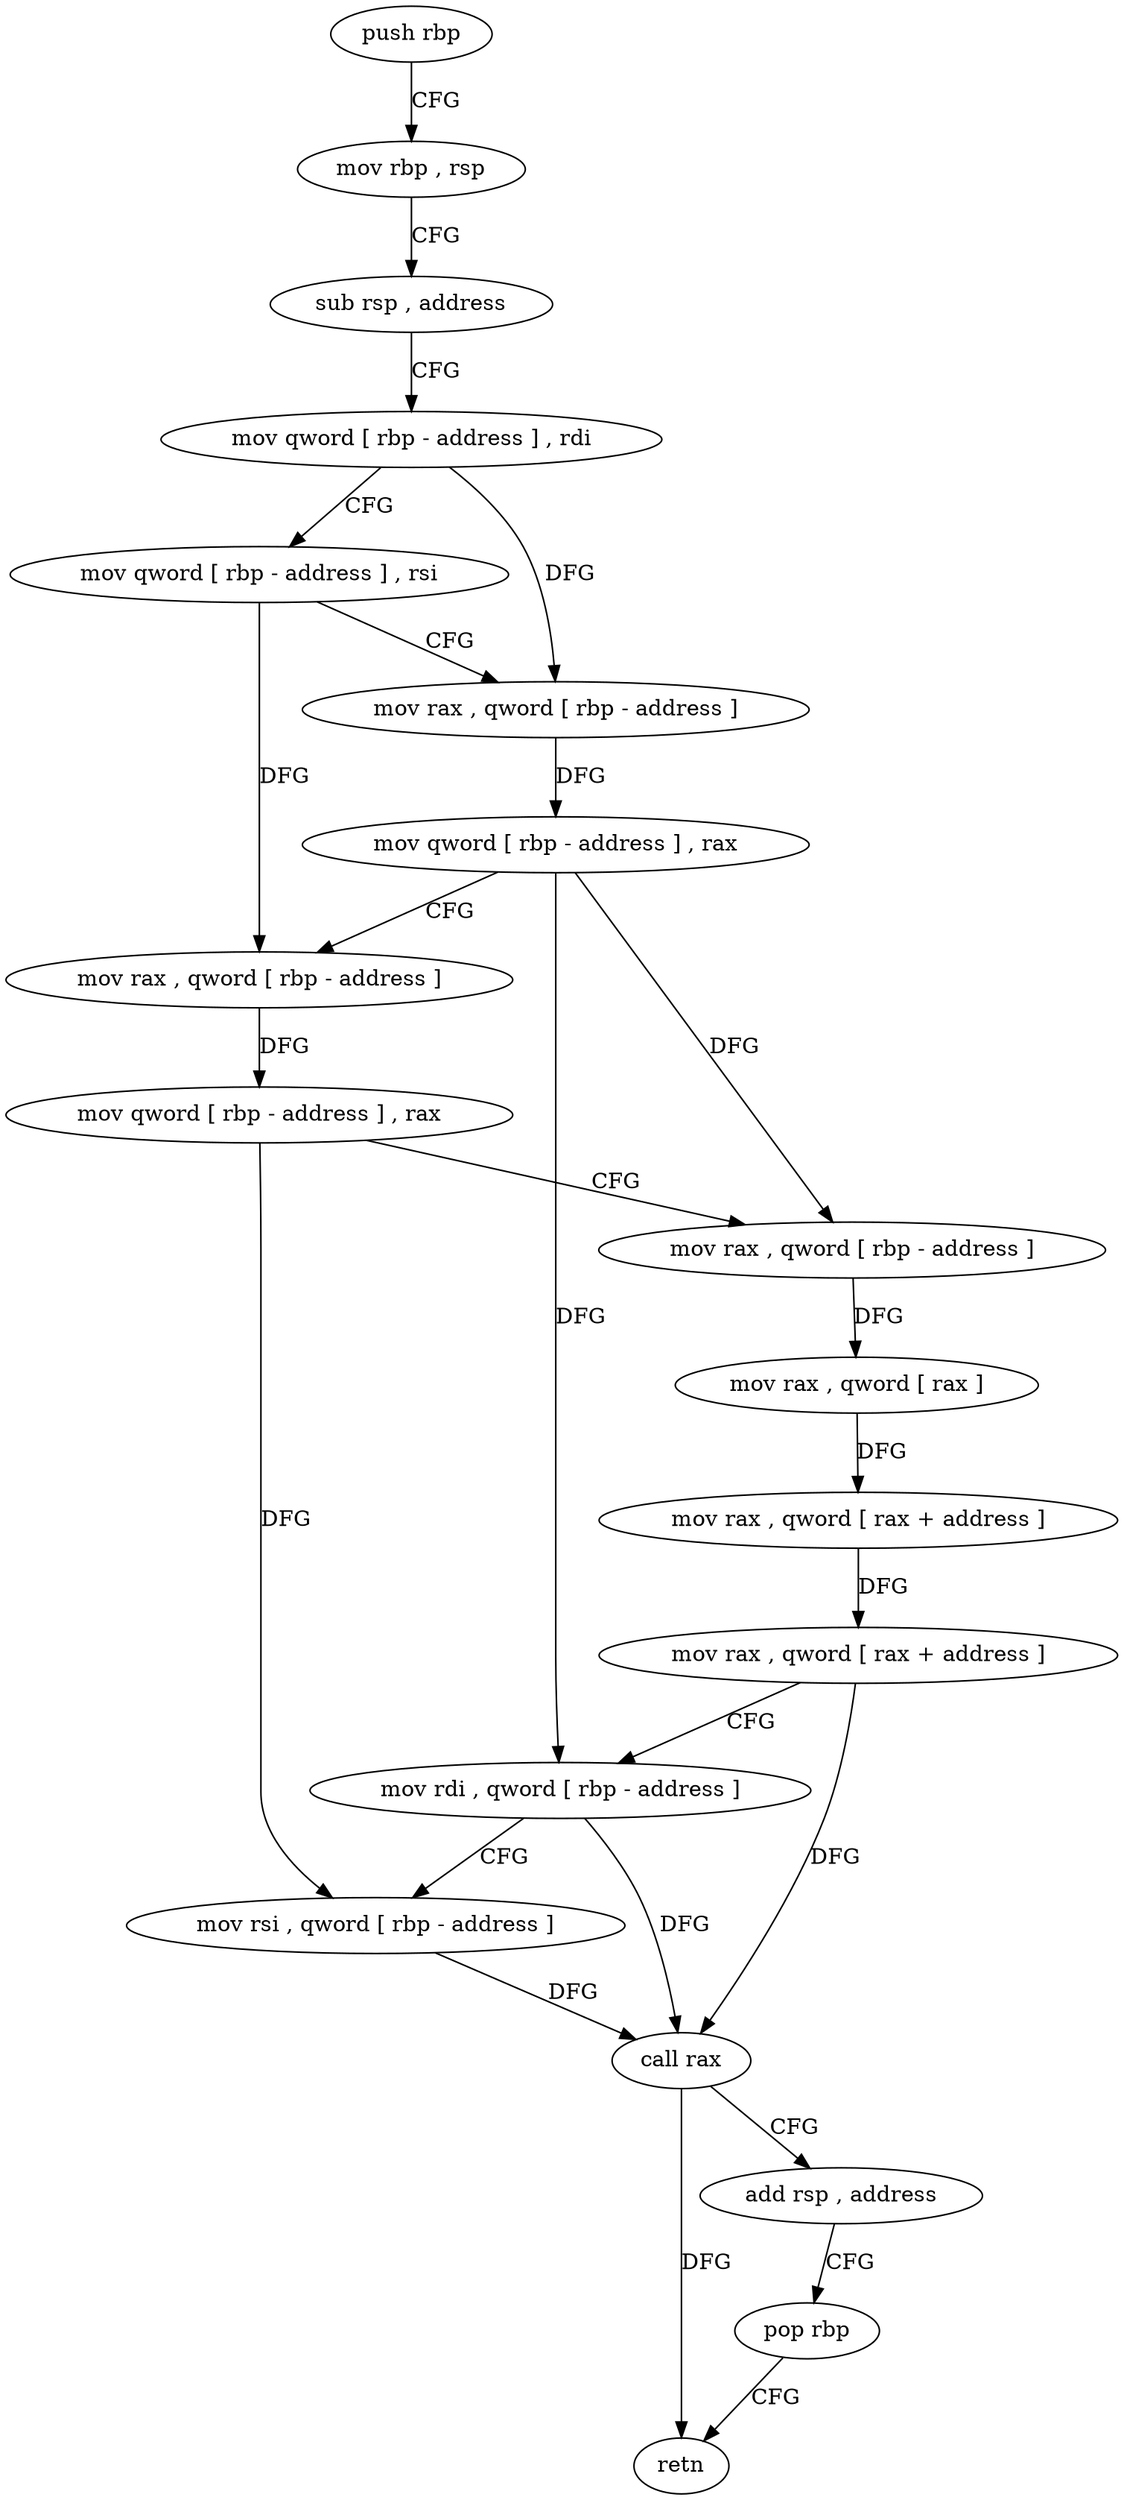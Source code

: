 digraph "func" {
"4226112" [label = "push rbp" ]
"4226113" [label = "mov rbp , rsp" ]
"4226116" [label = "sub rsp , address" ]
"4226120" [label = "mov qword [ rbp - address ] , rdi" ]
"4226124" [label = "mov qword [ rbp - address ] , rsi" ]
"4226128" [label = "mov rax , qword [ rbp - address ]" ]
"4226132" [label = "mov qword [ rbp - address ] , rax" ]
"4226136" [label = "mov rax , qword [ rbp - address ]" ]
"4226140" [label = "mov qword [ rbp - address ] , rax" ]
"4226144" [label = "mov rax , qword [ rbp - address ]" ]
"4226148" [label = "mov rax , qword [ rax ]" ]
"4226151" [label = "mov rax , qword [ rax + address ]" ]
"4226155" [label = "mov rax , qword [ rax + address ]" ]
"4226159" [label = "mov rdi , qword [ rbp - address ]" ]
"4226163" [label = "mov rsi , qword [ rbp - address ]" ]
"4226167" [label = "call rax" ]
"4226169" [label = "add rsp , address" ]
"4226173" [label = "pop rbp" ]
"4226174" [label = "retn" ]
"4226112" -> "4226113" [ label = "CFG" ]
"4226113" -> "4226116" [ label = "CFG" ]
"4226116" -> "4226120" [ label = "CFG" ]
"4226120" -> "4226124" [ label = "CFG" ]
"4226120" -> "4226128" [ label = "DFG" ]
"4226124" -> "4226128" [ label = "CFG" ]
"4226124" -> "4226136" [ label = "DFG" ]
"4226128" -> "4226132" [ label = "DFG" ]
"4226132" -> "4226136" [ label = "CFG" ]
"4226132" -> "4226144" [ label = "DFG" ]
"4226132" -> "4226159" [ label = "DFG" ]
"4226136" -> "4226140" [ label = "DFG" ]
"4226140" -> "4226144" [ label = "CFG" ]
"4226140" -> "4226163" [ label = "DFG" ]
"4226144" -> "4226148" [ label = "DFG" ]
"4226148" -> "4226151" [ label = "DFG" ]
"4226151" -> "4226155" [ label = "DFG" ]
"4226155" -> "4226159" [ label = "CFG" ]
"4226155" -> "4226167" [ label = "DFG" ]
"4226159" -> "4226163" [ label = "CFG" ]
"4226159" -> "4226167" [ label = "DFG" ]
"4226163" -> "4226167" [ label = "DFG" ]
"4226167" -> "4226169" [ label = "CFG" ]
"4226167" -> "4226174" [ label = "DFG" ]
"4226169" -> "4226173" [ label = "CFG" ]
"4226173" -> "4226174" [ label = "CFG" ]
}

